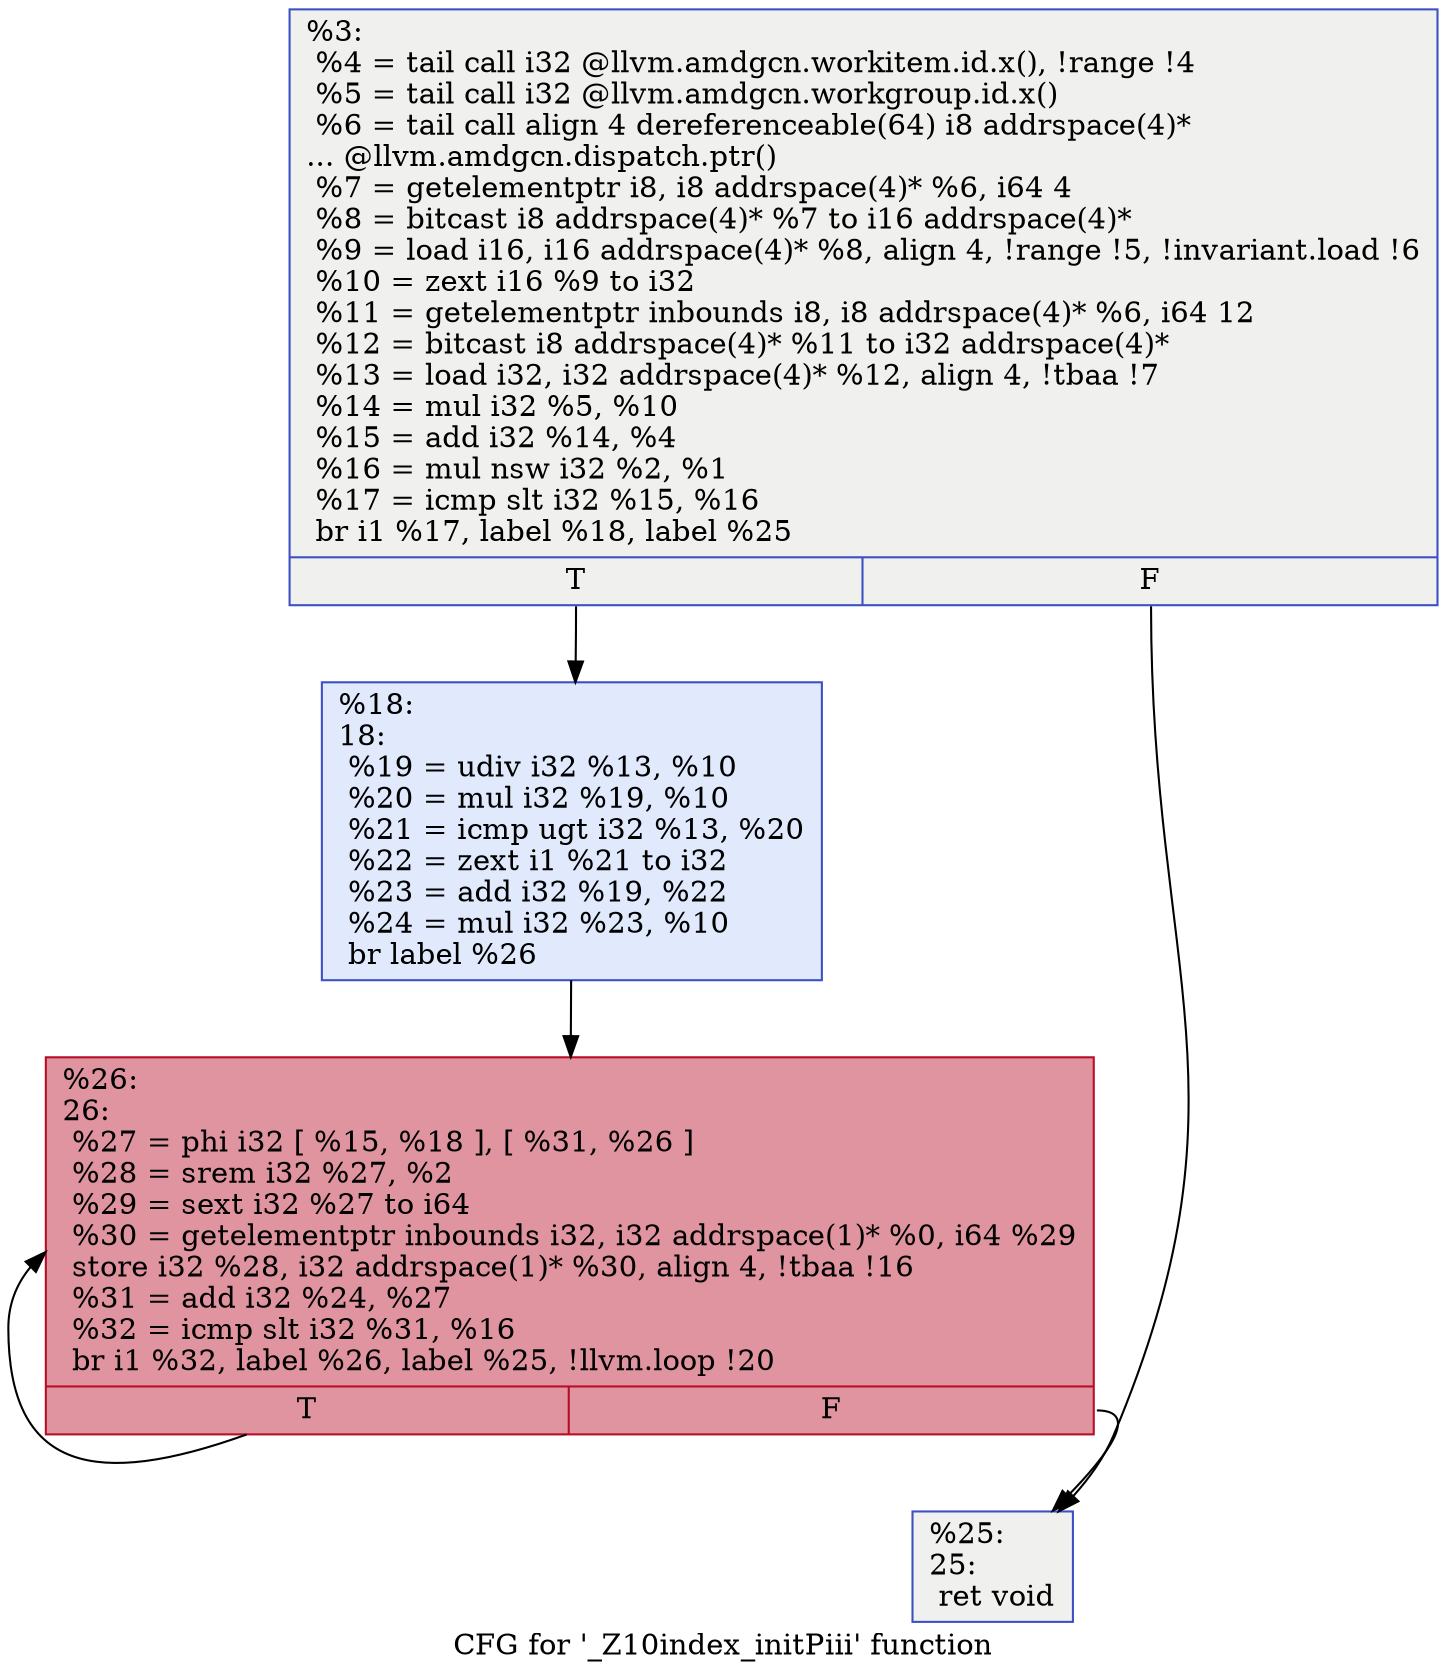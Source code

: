 digraph "CFG for '_Z10index_initPiii' function" {
	label="CFG for '_Z10index_initPiii' function";

	Node0x58f4380 [shape=record,color="#3d50c3ff", style=filled, fillcolor="#dedcdb70",label="{%3:\l  %4 = tail call i32 @llvm.amdgcn.workitem.id.x(), !range !4\l  %5 = tail call i32 @llvm.amdgcn.workgroup.id.x()\l  %6 = tail call align 4 dereferenceable(64) i8 addrspace(4)*\l... @llvm.amdgcn.dispatch.ptr()\l  %7 = getelementptr i8, i8 addrspace(4)* %6, i64 4\l  %8 = bitcast i8 addrspace(4)* %7 to i16 addrspace(4)*\l  %9 = load i16, i16 addrspace(4)* %8, align 4, !range !5, !invariant.load !6\l  %10 = zext i16 %9 to i32\l  %11 = getelementptr inbounds i8, i8 addrspace(4)* %6, i64 12\l  %12 = bitcast i8 addrspace(4)* %11 to i32 addrspace(4)*\l  %13 = load i32, i32 addrspace(4)* %12, align 4, !tbaa !7\l  %14 = mul i32 %5, %10\l  %15 = add i32 %14, %4\l  %16 = mul nsw i32 %2, %1\l  %17 = icmp slt i32 %15, %16\l  br i1 %17, label %18, label %25\l|{<s0>T|<s1>F}}"];
	Node0x58f4380:s0 -> Node0x58f50e0;
	Node0x58f4380:s1 -> Node0x58f66e0;
	Node0x58f50e0 [shape=record,color="#3d50c3ff", style=filled, fillcolor="#b9d0f970",label="{%18:\l18:                                               \l  %19 = udiv i32 %13, %10\l  %20 = mul i32 %19, %10\l  %21 = icmp ugt i32 %13, %20\l  %22 = zext i1 %21 to i32\l  %23 = add i32 %19, %22\l  %24 = mul i32 %23, %10\l  br label %26\l}"];
	Node0x58f50e0 -> Node0x58f6b60;
	Node0x58f66e0 [shape=record,color="#3d50c3ff", style=filled, fillcolor="#dedcdb70",label="{%25:\l25:                                               \l  ret void\l}"];
	Node0x58f6b60 [shape=record,color="#b70d28ff", style=filled, fillcolor="#b70d2870",label="{%26:\l26:                                               \l  %27 = phi i32 [ %15, %18 ], [ %31, %26 ]\l  %28 = srem i32 %27, %2\l  %29 = sext i32 %27 to i64\l  %30 = getelementptr inbounds i32, i32 addrspace(1)* %0, i64 %29\l  store i32 %28, i32 addrspace(1)* %30, align 4, !tbaa !16\l  %31 = add i32 %24, %27\l  %32 = icmp slt i32 %31, %16\l  br i1 %32, label %26, label %25, !llvm.loop !20\l|{<s0>T|<s1>F}}"];
	Node0x58f6b60:s0 -> Node0x58f6b60;
	Node0x58f6b60:s1 -> Node0x58f66e0;
}
